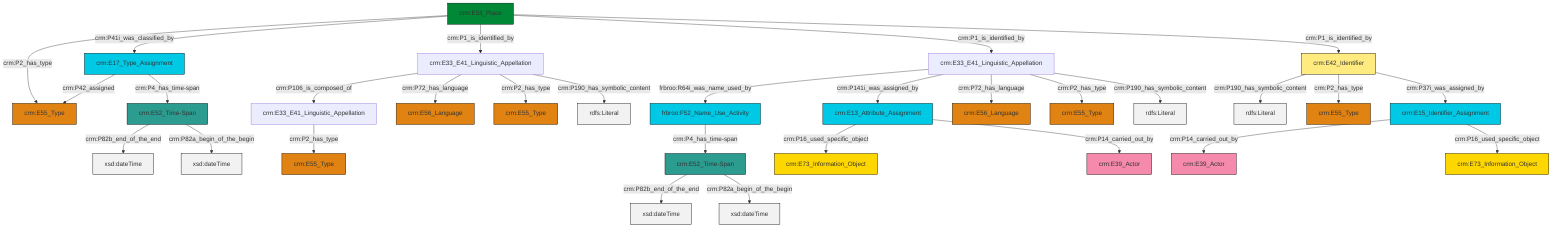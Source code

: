 graph TD
classDef Literal fill:#f2f2f2,stroke:#000000;
classDef CRM_Entity fill:#FFFFFF,stroke:#000000;
classDef Temporal_Entity fill:#00C9E6, stroke:#000000;
classDef Type fill:#E18312, stroke:#000000;
classDef Time-Span fill:#2C9C91, stroke:#000000;
classDef Appellation fill:#FFEB7F, stroke:#000000;
classDef Place fill:#008836, stroke:#000000;
classDef Persistent_Item fill:#B266B2, stroke:#000000;
classDef Conceptual_Object fill:#FFD700, stroke:#000000;
classDef Physical_Thing fill:#D2B48C, stroke:#000000;
classDef Actor fill:#f58aad, stroke:#000000;
classDef PC_Classes fill:#4ce600, stroke:#000000;
classDef Multi fill:#cccccc,stroke:#000000;

0["crm:E42_Identifier"]:::Appellation -->|crm:P190_has_symbolic_content| 1[rdfs:Literal]:::Literal
6["crm:E33_E41_Linguistic_Appellation"]:::Default -->|crm:P106_is_composed_of| 4["crm:E33_E41_Linguistic_Appellation"]:::Default
9["crm:E17_Type_Assignment"]:::Temporal_Entity -->|crm:P42_assigned| 2["crm:E55_Type"]:::Type
10["crm:E53_Place"]:::Place -->|crm:P2_has_type| 2["crm:E55_Type"]:::Type
10["crm:E53_Place"]:::Place -->|crm:P41i_was_classified_by| 9["crm:E17_Type_Assignment"]:::Temporal_Entity
4["crm:E33_E41_Linguistic_Appellation"]:::Default -->|crm:P2_has_type| 13["crm:E55_Type"]:::Type
10["crm:E53_Place"]:::Place -->|crm:P1_is_identified_by| 6["crm:E33_E41_Linguistic_Appellation"]:::Default
18["crm:E15_Identifier_Assignment"]:::Temporal_Entity -->|crm:P14_carried_out_by| 19["crm:E39_Actor"]:::Actor
21["crm:E13_Attribute_Assignment"]:::Temporal_Entity -->|crm:P16_used_specific_object| 22["crm:E73_Information_Object"]:::Conceptual_Object
6["crm:E33_E41_Linguistic_Appellation"]:::Default -->|crm:P72_has_language| 23["crm:E56_Language"]:::Type
16["crm:E33_E41_Linguistic_Appellation"]:::Default -->|frbroo:R64i_was_name_used_by| 25["frbroo:F52_Name_Use_Activity"]:::Temporal_Entity
18["crm:E15_Identifier_Assignment"]:::Temporal_Entity -->|crm:P16_used_specific_object| 11["crm:E73_Information_Object"]:::Conceptual_Object
25["frbroo:F52_Name_Use_Activity"]:::Temporal_Entity -->|crm:P4_has_time-span| 26["crm:E52_Time-Span"]:::Time-Span
16["crm:E33_E41_Linguistic_Appellation"]:::Default -->|crm:P141i_was_assigned_by| 21["crm:E13_Attribute_Assignment"]:::Temporal_Entity
16["crm:E33_E41_Linguistic_Appellation"]:::Default -->|crm:P72_has_language| 27["crm:E56_Language"]:::Type
10["crm:E53_Place"]:::Place -->|crm:P1_is_identified_by| 16["crm:E33_E41_Linguistic_Appellation"]:::Default
16["crm:E33_E41_Linguistic_Appellation"]:::Default -->|crm:P2_has_type| 7["crm:E55_Type"]:::Type
31["crm:E52_Time-Span"]:::Time-Span -->|crm:P82b_end_of_the_end| 32[xsd:dateTime]:::Literal
6["crm:E33_E41_Linguistic_Appellation"]:::Default -->|crm:P2_has_type| 34["crm:E55_Type"]:::Type
6["crm:E33_E41_Linguistic_Appellation"]:::Default -->|crm:P190_has_symbolic_content| 36[rdfs:Literal]:::Literal
26["crm:E52_Time-Span"]:::Time-Span -->|crm:P82b_end_of_the_end| 37[xsd:dateTime]:::Literal
9["crm:E17_Type_Assignment"]:::Temporal_Entity -->|crm:P4_has_time-span| 31["crm:E52_Time-Span"]:::Time-Span
0["crm:E42_Identifier"]:::Appellation -->|crm:P2_has_type| 14["crm:E55_Type"]:::Type
10["crm:E53_Place"]:::Place -->|crm:P1_is_identified_by| 0["crm:E42_Identifier"]:::Appellation
0["crm:E42_Identifier"]:::Appellation -->|crm:P37i_was_assigned_by| 18["crm:E15_Identifier_Assignment"]:::Temporal_Entity
21["crm:E13_Attribute_Assignment"]:::Temporal_Entity -->|crm:P14_carried_out_by| 40["crm:E39_Actor"]:::Actor
16["crm:E33_E41_Linguistic_Appellation"]:::Default -->|crm:P190_has_symbolic_content| 47[rdfs:Literal]:::Literal
26["crm:E52_Time-Span"]:::Time-Span -->|crm:P82a_begin_of_the_begin| 48[xsd:dateTime]:::Literal
31["crm:E52_Time-Span"]:::Time-Span -->|crm:P82a_begin_of_the_begin| 51[xsd:dateTime]:::Literal